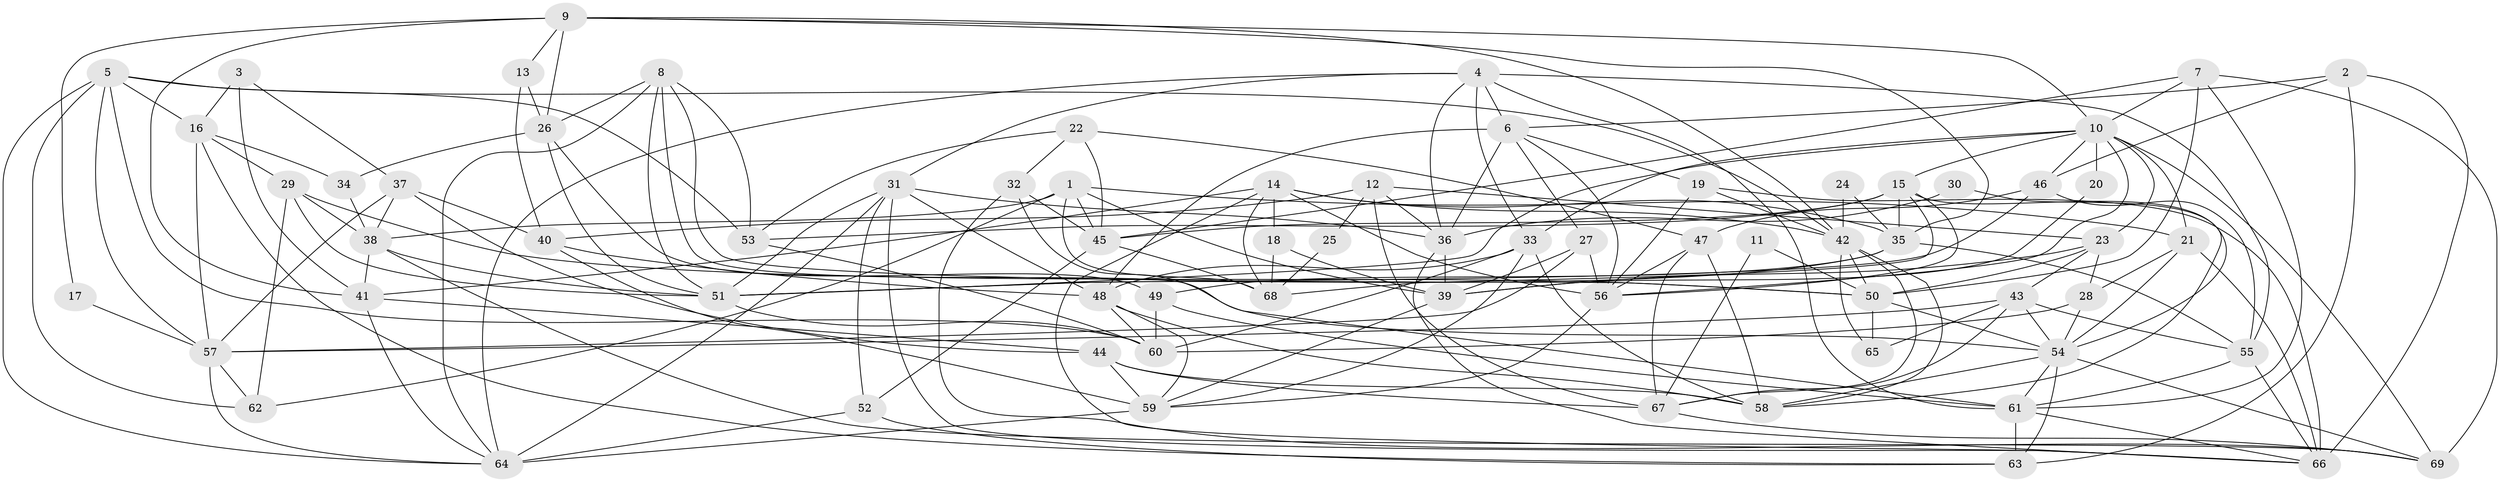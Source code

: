 // original degree distribution, {5: 0.2391304347826087, 3: 0.2608695652173913, 7: 0.021739130434782608, 6: 0.07246376811594203, 4: 0.26811594202898553, 2: 0.12318840579710146, 8: 0.014492753623188406}
// Generated by graph-tools (version 1.1) at 2025/26/03/09/25 03:26:18]
// undirected, 69 vertices, 195 edges
graph export_dot {
graph [start="1"]
  node [color=gray90,style=filled];
  1;
  2;
  3;
  4;
  5;
  6;
  7;
  8;
  9;
  10;
  11;
  12;
  13;
  14;
  15;
  16;
  17;
  18;
  19;
  20;
  21;
  22;
  23;
  24;
  25;
  26;
  27;
  28;
  29;
  30;
  31;
  32;
  33;
  34;
  35;
  36;
  37;
  38;
  39;
  40;
  41;
  42;
  43;
  44;
  45;
  46;
  47;
  48;
  49;
  50;
  51;
  52;
  53;
  54;
  55;
  56;
  57;
  58;
  59;
  60;
  61;
  62;
  63;
  64;
  65;
  66;
  67;
  68;
  69;
  1 -- 21 [weight=1.0];
  1 -- 38 [weight=1.0];
  1 -- 39 [weight=1.0];
  1 -- 45 [weight=1.0];
  1 -- 62 [weight=1.0];
  1 -- 68 [weight=1.0];
  2 -- 6 [weight=1.0];
  2 -- 46 [weight=1.0];
  2 -- 63 [weight=1.0];
  2 -- 66 [weight=1.0];
  3 -- 16 [weight=1.0];
  3 -- 37 [weight=1.0];
  3 -- 41 [weight=1.0];
  4 -- 6 [weight=1.0];
  4 -- 31 [weight=1.0];
  4 -- 33 [weight=1.0];
  4 -- 36 [weight=1.0];
  4 -- 55 [weight=1.0];
  4 -- 61 [weight=2.0];
  4 -- 64 [weight=1.0];
  5 -- 16 [weight=1.0];
  5 -- 42 [weight=1.0];
  5 -- 53 [weight=1.0];
  5 -- 57 [weight=1.0];
  5 -- 60 [weight=1.0];
  5 -- 62 [weight=1.0];
  5 -- 64 [weight=1.0];
  6 -- 19 [weight=1.0];
  6 -- 27 [weight=1.0];
  6 -- 36 [weight=1.0];
  6 -- 48 [weight=1.0];
  6 -- 56 [weight=1.0];
  7 -- 10 [weight=1.0];
  7 -- 45 [weight=1.0];
  7 -- 50 [weight=1.0];
  7 -- 61 [weight=1.0];
  7 -- 69 [weight=1.0];
  8 -- 26 [weight=1.0];
  8 -- 50 [weight=1.0];
  8 -- 51 [weight=1.0];
  8 -- 53 [weight=1.0];
  8 -- 54 [weight=1.0];
  8 -- 64 [weight=1.0];
  9 -- 10 [weight=1.0];
  9 -- 13 [weight=1.0];
  9 -- 17 [weight=1.0];
  9 -- 26 [weight=1.0];
  9 -- 35 [weight=1.0];
  9 -- 41 [weight=1.0];
  9 -- 42 [weight=1.0];
  10 -- 15 [weight=1.0];
  10 -- 20 [weight=1.0];
  10 -- 21 [weight=1.0];
  10 -- 23 [weight=1.0];
  10 -- 33 [weight=1.0];
  10 -- 46 [weight=1.0];
  10 -- 51 [weight=1.0];
  10 -- 56 [weight=1.0];
  10 -- 69 [weight=1.0];
  11 -- 50 [weight=1.0];
  11 -- 67 [weight=1.0];
  12 -- 23 [weight=1.0];
  12 -- 25 [weight=1.0];
  12 -- 36 [weight=1.0];
  12 -- 40 [weight=1.0];
  12 -- 67 [weight=2.0];
  13 -- 26 [weight=1.0];
  13 -- 40 [weight=1.0];
  14 -- 18 [weight=1.0];
  14 -- 35 [weight=1.0];
  14 -- 41 [weight=1.0];
  14 -- 42 [weight=1.0];
  14 -- 56 [weight=1.0];
  14 -- 66 [weight=1.0];
  14 -- 68 [weight=1.0];
  15 -- 35 [weight=1.0];
  15 -- 45 [weight=1.0];
  15 -- 53 [weight=1.0];
  15 -- 56 [weight=1.0];
  15 -- 58 [weight=1.0];
  15 -- 68 [weight=1.0];
  16 -- 29 [weight=1.0];
  16 -- 34 [weight=1.0];
  16 -- 57 [weight=1.0];
  16 -- 63 [weight=1.0];
  17 -- 57 [weight=2.0];
  18 -- 39 [weight=1.0];
  18 -- 68 [weight=1.0];
  19 -- 42 [weight=1.0];
  19 -- 56 [weight=1.0];
  19 -- 66 [weight=1.0];
  20 -- 39 [weight=1.0];
  21 -- 28 [weight=2.0];
  21 -- 54 [weight=1.0];
  21 -- 66 [weight=2.0];
  22 -- 32 [weight=1.0];
  22 -- 45 [weight=1.0];
  22 -- 47 [weight=1.0];
  22 -- 53 [weight=1.0];
  23 -- 28 [weight=1.0];
  23 -- 39 [weight=1.0];
  23 -- 43 [weight=1.0];
  23 -- 50 [weight=1.0];
  24 -- 35 [weight=1.0];
  24 -- 42 [weight=1.0];
  25 -- 68 [weight=1.0];
  26 -- 34 [weight=1.0];
  26 -- 49 [weight=1.0];
  26 -- 51 [weight=1.0];
  27 -- 39 [weight=1.0];
  27 -- 56 [weight=1.0];
  27 -- 57 [weight=1.0];
  28 -- 54 [weight=2.0];
  28 -- 60 [weight=1.0];
  29 -- 38 [weight=1.0];
  29 -- 50 [weight=1.0];
  29 -- 51 [weight=1.0];
  29 -- 62 [weight=1.0];
  30 -- 36 [weight=1.0];
  30 -- 54 [weight=1.0];
  31 -- 36 [weight=1.0];
  31 -- 48 [weight=2.0];
  31 -- 51 [weight=1.0];
  31 -- 52 [weight=1.0];
  31 -- 64 [weight=1.0];
  31 -- 66 [weight=1.0];
  32 -- 45 [weight=1.0];
  32 -- 61 [weight=1.0];
  32 -- 69 [weight=1.0];
  33 -- 48 [weight=1.0];
  33 -- 58 [weight=1.0];
  33 -- 59 [weight=1.0];
  33 -- 60 [weight=1.0];
  34 -- 38 [weight=1.0];
  35 -- 49 [weight=1.0];
  35 -- 51 [weight=1.0];
  35 -- 55 [weight=1.0];
  36 -- 39 [weight=1.0];
  36 -- 66 [weight=1.0];
  37 -- 38 [weight=1.0];
  37 -- 40 [weight=2.0];
  37 -- 44 [weight=1.0];
  37 -- 57 [weight=1.0];
  38 -- 41 [weight=1.0];
  38 -- 51 [weight=1.0];
  38 -- 69 [weight=1.0];
  39 -- 59 [weight=1.0];
  40 -- 48 [weight=1.0];
  40 -- 59 [weight=1.0];
  41 -- 44 [weight=1.0];
  41 -- 64 [weight=1.0];
  42 -- 50 [weight=1.0];
  42 -- 58 [weight=1.0];
  42 -- 65 [weight=1.0];
  42 -- 67 [weight=1.0];
  43 -- 54 [weight=1.0];
  43 -- 55 [weight=1.0];
  43 -- 57 [weight=2.0];
  43 -- 65 [weight=1.0];
  43 -- 67 [weight=1.0];
  44 -- 58 [weight=1.0];
  44 -- 59 [weight=1.0];
  44 -- 67 [weight=1.0];
  45 -- 52 [weight=1.0];
  45 -- 68 [weight=1.0];
  46 -- 47 [weight=1.0];
  46 -- 51 [weight=1.0];
  46 -- 55 [weight=1.0];
  47 -- 56 [weight=1.0];
  47 -- 58 [weight=1.0];
  47 -- 67 [weight=1.0];
  48 -- 58 [weight=1.0];
  48 -- 59 [weight=1.0];
  48 -- 60 [weight=1.0];
  49 -- 60 [weight=1.0];
  49 -- 61 [weight=1.0];
  50 -- 54 [weight=1.0];
  50 -- 65 [weight=1.0];
  51 -- 60 [weight=1.0];
  52 -- 63 [weight=1.0];
  52 -- 64 [weight=1.0];
  53 -- 60 [weight=1.0];
  54 -- 58 [weight=1.0];
  54 -- 61 [weight=2.0];
  54 -- 63 [weight=1.0];
  54 -- 69 [weight=2.0];
  55 -- 61 [weight=1.0];
  55 -- 66 [weight=1.0];
  56 -- 59 [weight=1.0];
  57 -- 62 [weight=1.0];
  57 -- 64 [weight=1.0];
  59 -- 64 [weight=2.0];
  61 -- 63 [weight=1.0];
  61 -- 66 [weight=1.0];
  67 -- 69 [weight=1.0];
}
